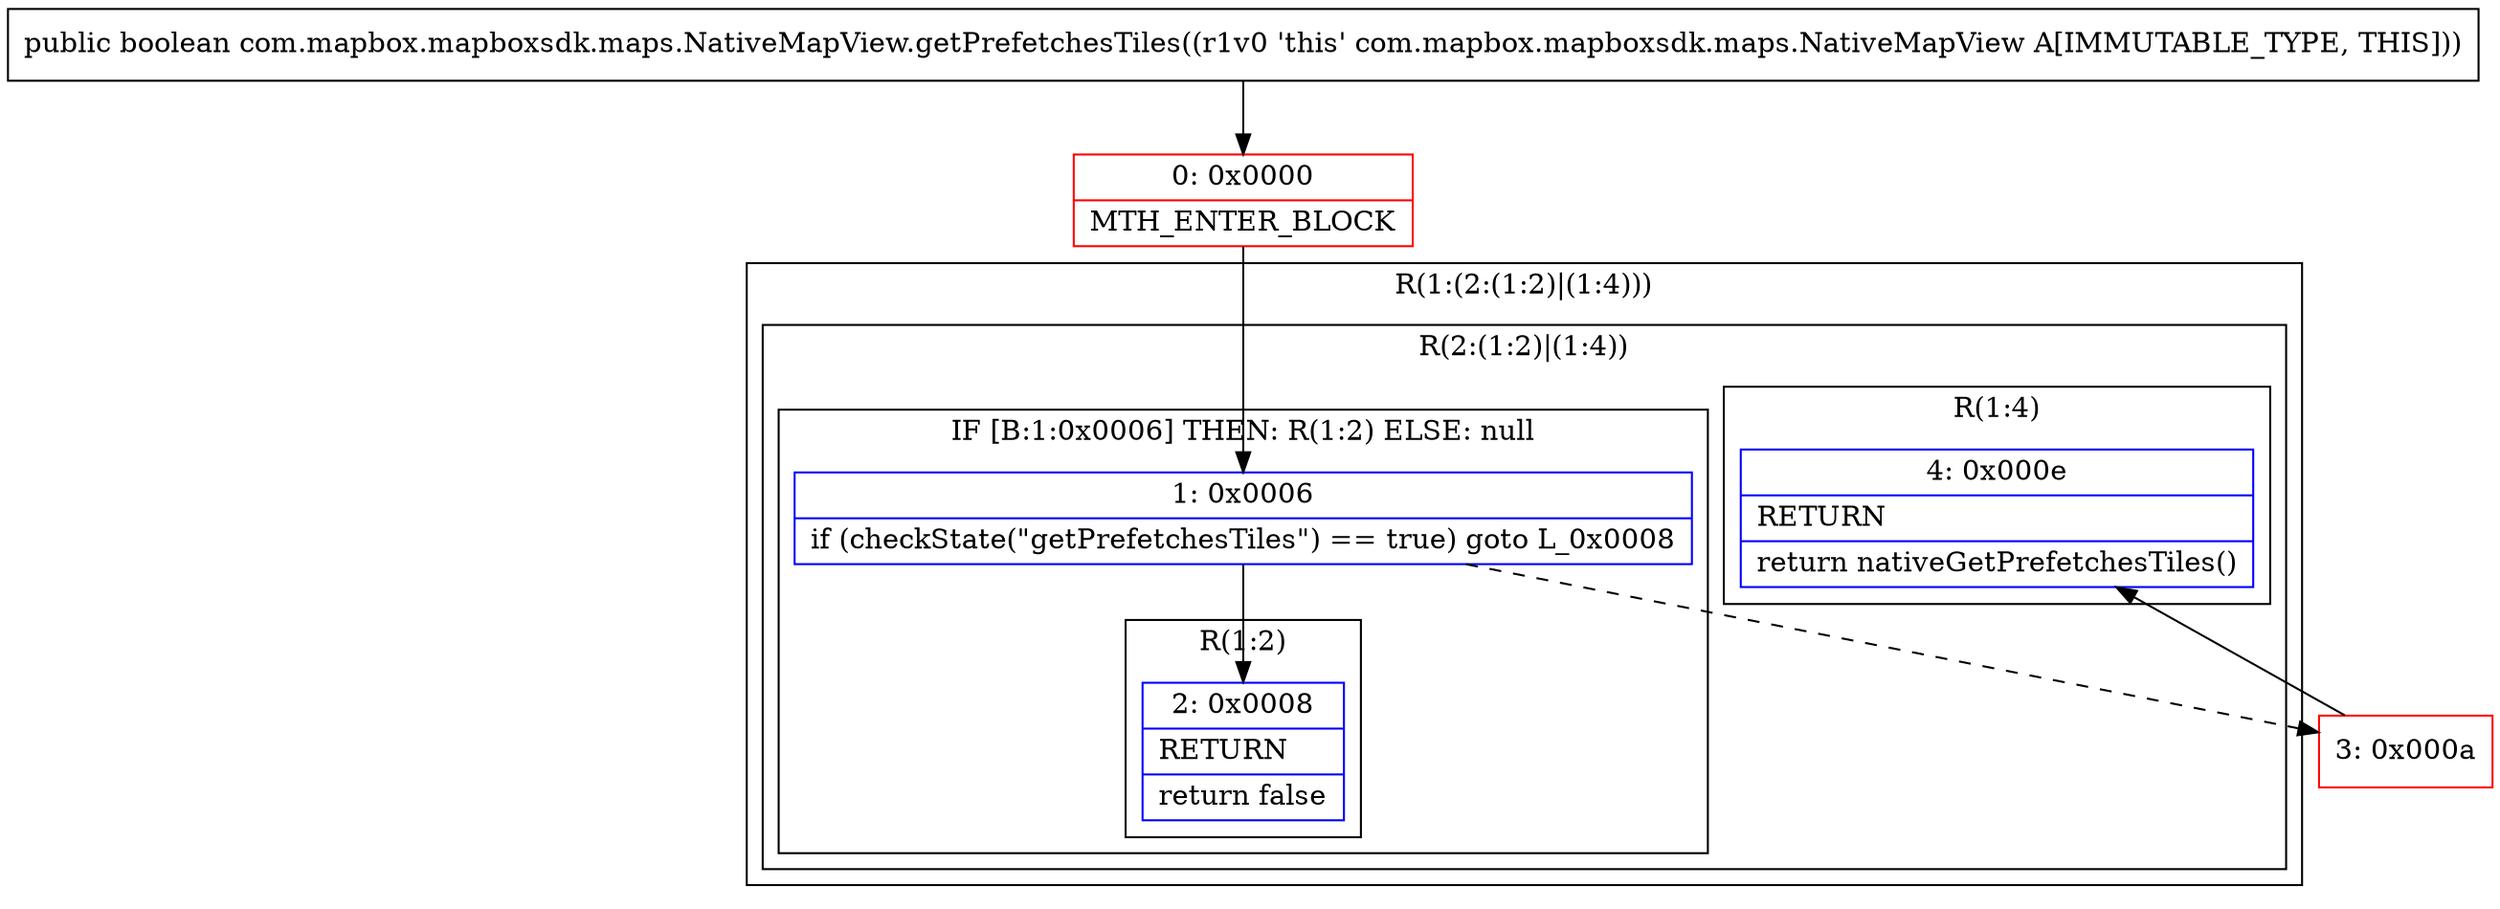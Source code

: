 digraph "CFG forcom.mapbox.mapboxsdk.maps.NativeMapView.getPrefetchesTiles()Z" {
subgraph cluster_Region_1485360476 {
label = "R(1:(2:(1:2)|(1:4)))";
node [shape=record,color=blue];
subgraph cluster_Region_614320375 {
label = "R(2:(1:2)|(1:4))";
node [shape=record,color=blue];
subgraph cluster_IfRegion_1097603110 {
label = "IF [B:1:0x0006] THEN: R(1:2) ELSE: null";
node [shape=record,color=blue];
Node_1 [shape=record,label="{1\:\ 0x0006|if (checkState(\"getPrefetchesTiles\") == true) goto L_0x0008\l}"];
subgraph cluster_Region_1225162259 {
label = "R(1:2)";
node [shape=record,color=blue];
Node_2 [shape=record,label="{2\:\ 0x0008|RETURN\l|return false\l}"];
}
}
subgraph cluster_Region_1476048962 {
label = "R(1:4)";
node [shape=record,color=blue];
Node_4 [shape=record,label="{4\:\ 0x000e|RETURN\l|return nativeGetPrefetchesTiles()\l}"];
}
}
}
Node_0 [shape=record,color=red,label="{0\:\ 0x0000|MTH_ENTER_BLOCK\l}"];
Node_3 [shape=record,color=red,label="{3\:\ 0x000a}"];
MethodNode[shape=record,label="{public boolean com.mapbox.mapboxsdk.maps.NativeMapView.getPrefetchesTiles((r1v0 'this' com.mapbox.mapboxsdk.maps.NativeMapView A[IMMUTABLE_TYPE, THIS])) }"];
MethodNode -> Node_0;
Node_1 -> Node_2;
Node_1 -> Node_3[style=dashed];
Node_0 -> Node_1;
Node_3 -> Node_4;
}

